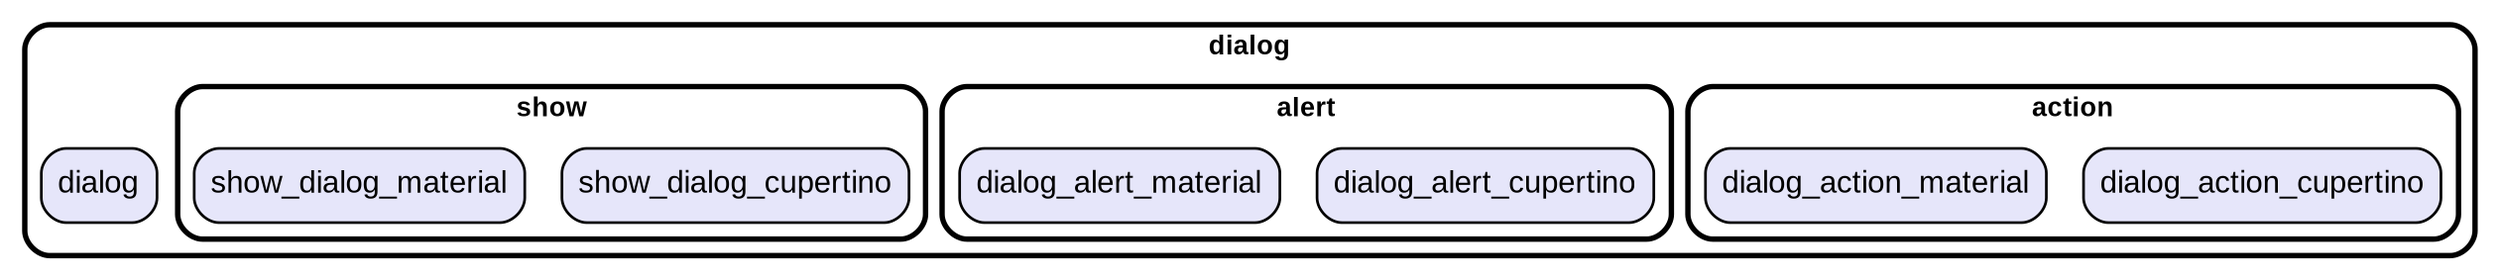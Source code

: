 digraph "" {
  graph [style=rounded fontname="Arial Black" fontsize=13 penwidth=2.6];
  node [shape=rect style="filled,rounded" fontname=Arial fontsize=15 fillcolor=Lavender penwidth=1.3];
  edge [penwidth=1.3];
  "/action/dialog_action_cupertino.dart" [label="dialog_action_cupertino"];
  "/action/dialog_action_material.dart" [label="dialog_action_material"];
  "/alert/dialog_alert_cupertino.dart" [label="dialog_alert_cupertino"];
  "/alert/dialog_alert_material.dart" [label="dialog_alert_material"];
  "/dialog.dart" [label="dialog"];
  "/show/show_dialog_cupertino.dart" [label="show_dialog_cupertino"];
  "/show/show_dialog_material.dart" [label="show_dialog_material"];
  subgraph "cluster~" {
    label="dialog";
    "/dialog.dart";
    subgraph "cluster~/action" {
      label="action";
      "/action/dialog_action_cupertino.dart";
      "/action/dialog_action_material.dart";
    }
    subgraph "cluster~/alert" {
      label="alert";
      "/alert/dialog_alert_cupertino.dart";
      "/alert/dialog_alert_material.dart";
    }
    subgraph "cluster~/show" {
      label="show";
      "/show/show_dialog_cupertino.dart";
      "/show/show_dialog_material.dart";
    }
  }
}
